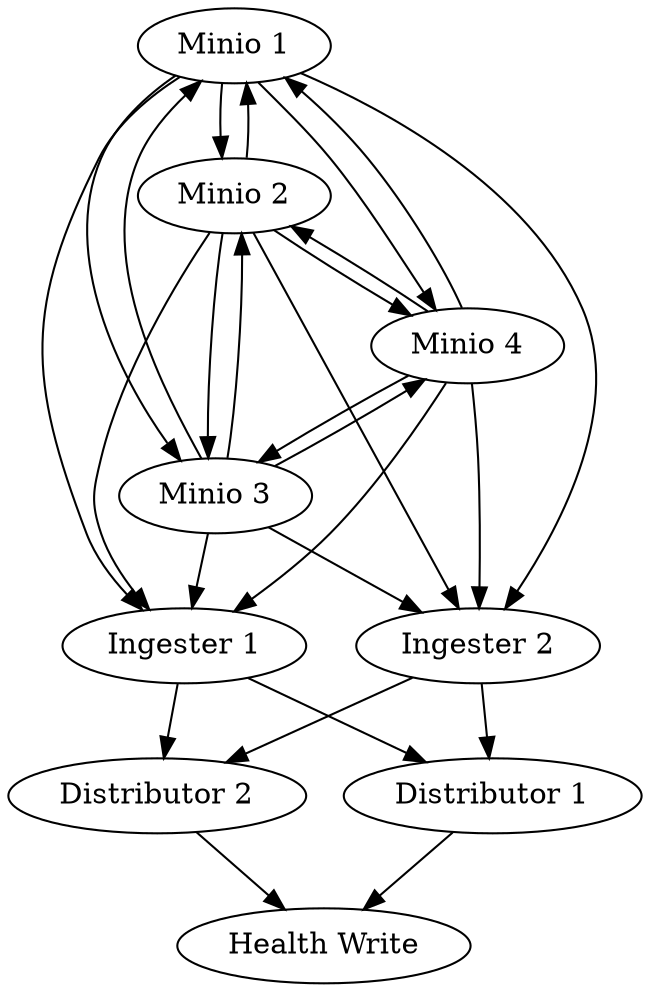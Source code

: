 digraph RBN {
    0 [label="Distributor 1", func="one"];
    1 [label="Distributor 2", func="one"];

    2 [label="Ingester 1", func="one"];
    3 [label="Ingester 2", func="one"];


    4 [label="Minio 1", func="75%"];
    5 [label="Minio 2", func="75%"];
    6 [label="Minio 3", func="75%"];
    7 [label="Minio 4", func="75%"];

    8 [label="Health Write", func="one"];



    2 -> 0;
    3 -> 0;
    2 -> 1;
    3 -> 1;

    4 -> 5; 4 -> 6; 4 -> 7;
    5 -> 4; 5 -> 6; 5 -> 7;
    6 -> 4; 6 -> 5; 6 -> 7;
    7 -> 4; 7 -> 5; 7 -> 6;

    4 -> 2; 5 -> 2; 6 -> 2; 7 -> 2;
    4 -> 3; 5 -> 3; 6 -> 3; 7 -> 3;

    0 -> 8; 1 -> 8;
 
}


